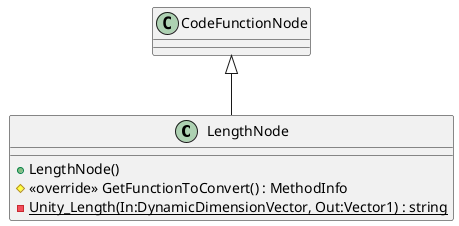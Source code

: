 @startuml
class LengthNode {
    + LengthNode()
    # <<override>> GetFunctionToConvert() : MethodInfo
    {static} - Unity_Length(In:DynamicDimensionVector, Out:Vector1) : string
}
CodeFunctionNode <|-- LengthNode
@enduml
